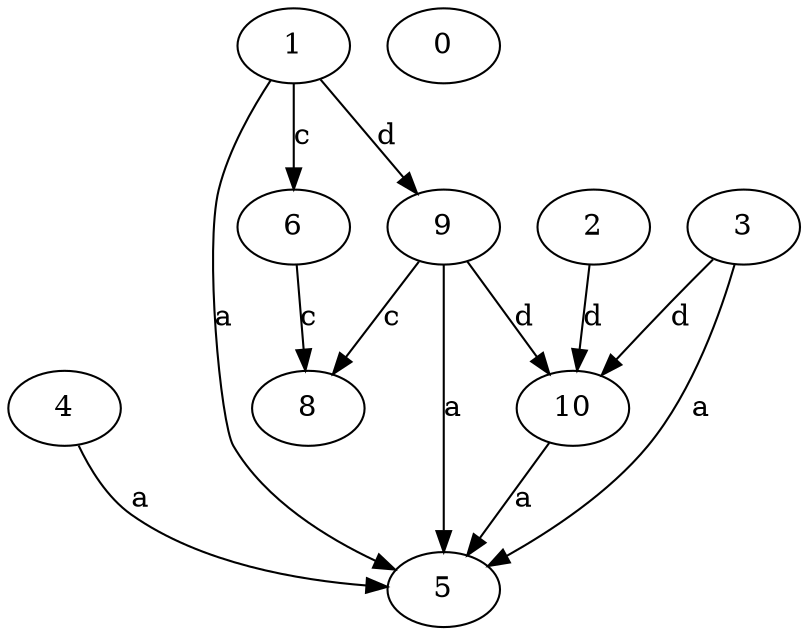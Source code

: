 strict digraph  {
4;
0;
1;
5;
6;
8;
9;
10;
2;
3;
4 -> 5  [label=a];
1 -> 5  [label=a];
1 -> 6  [label=c];
1 -> 9  [label=d];
6 -> 8  [label=c];
9 -> 5  [label=a];
9 -> 8  [label=c];
9 -> 10  [label=d];
10 -> 5  [label=a];
2 -> 10  [label=d];
3 -> 5  [label=a];
3 -> 10  [label=d];
}
